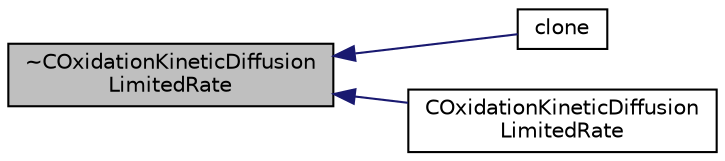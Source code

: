 digraph "~COxidationKineticDiffusionLimitedRate"
{
  bgcolor="transparent";
  edge [fontname="Helvetica",fontsize="10",labelfontname="Helvetica",labelfontsize="10"];
  node [fontname="Helvetica",fontsize="10",shape=record];
  rankdir="LR";
  Node1 [label="~COxidationKineticDiffusion\lLimitedRate",height=0.2,width=0.4,color="black", fillcolor="grey75", style="filled", fontcolor="black"];
  Node1 -> Node2 [dir="back",color="midnightblue",fontsize="10",style="solid",fontname="Helvetica"];
  Node2 [label="clone",height=0.2,width=0.4,color="black",URL="$a00426.html#a98fc5f385234821d4dd372d8af976823",tooltip="Construct and return a clone. "];
  Node1 -> Node3 [dir="back",color="midnightblue",fontsize="10",style="solid",fontname="Helvetica"];
  Node3 [label="COxidationKineticDiffusion\lLimitedRate",height=0.2,width=0.4,color="black",URL="$a00426.html#ab90e1b109f34a204a15ed8dca08d34ff",tooltip="Construct copy. "];
}
